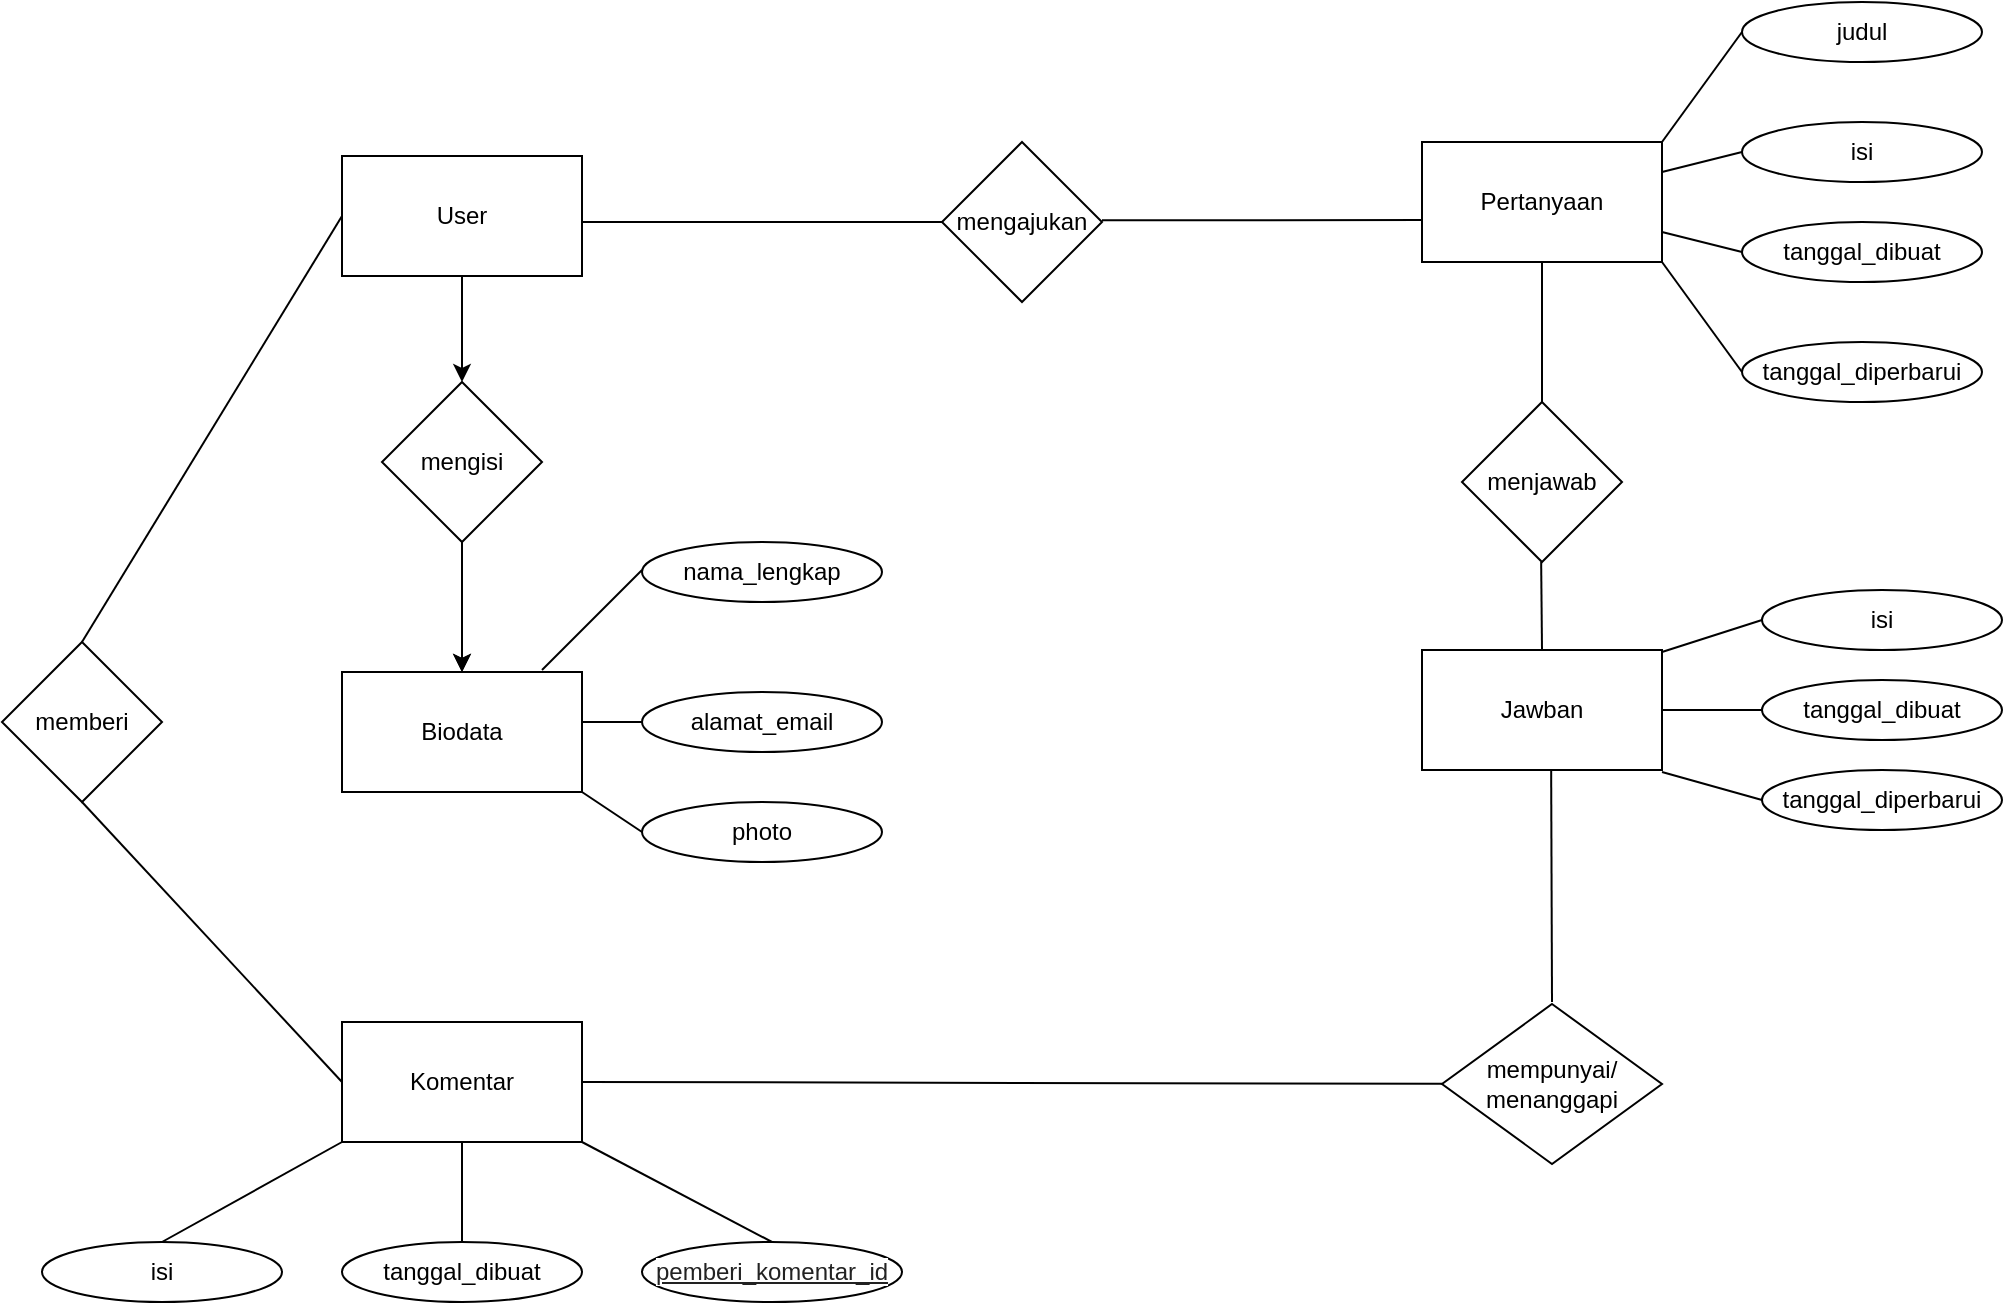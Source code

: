 <mxfile version="13.7.9" type="device"><diagram id="yyv1_IhalRQ95o1cPiUq" name="Page-1"><mxGraphModel dx="1730" dy="913" grid="1" gridSize="10" guides="1" tooltips="1" connect="1" arrows="1" fold="1" page="1" pageScale="1" pageWidth="1169" pageHeight="827" math="0" shadow="0"><root><mxCell id="0"/><mxCell id="1" parent="0"/><mxCell id="zFpSKzfyzNOLQVUZlx-v-3" value="User" style="rounded=0;whiteSpace=wrap;html=1;" vertex="1" parent="1"><mxGeometry x="210" y="137" width="120" height="60" as="geometry"/></mxCell><mxCell id="zFpSKzfyzNOLQVUZlx-v-4" value="mengajukan" style="rhombus;whiteSpace=wrap;html=1;" vertex="1" parent="1"><mxGeometry x="510" y="130" width="80" height="80" as="geometry"/></mxCell><mxCell id="zFpSKzfyzNOLQVUZlx-v-6" value="Pertanyaan" style="rounded=0;whiteSpace=wrap;html=1;" vertex="1" parent="1"><mxGeometry x="750" y="130" width="120" height="60" as="geometry"/></mxCell><mxCell id="zFpSKzfyzNOLQVUZlx-v-7" value="menjawab" style="rhombus;whiteSpace=wrap;html=1;" vertex="1" parent="1"><mxGeometry x="770" y="260" width="80" height="80" as="geometry"/></mxCell><mxCell id="zFpSKzfyzNOLQVUZlx-v-9" value="Jawban" style="rounded=0;whiteSpace=wrap;html=1;" vertex="1" parent="1"><mxGeometry x="750" y="384" width="120" height="60" as="geometry"/></mxCell><mxCell id="zFpSKzfyzNOLQVUZlx-v-10" value="mempunyai/&lt;br&gt;menanggapi" style="rhombus;whiteSpace=wrap;html=1;" vertex="1" parent="1"><mxGeometry x="760" y="561" width="110" height="80" as="geometry"/></mxCell><mxCell id="zFpSKzfyzNOLQVUZlx-v-11" value="Komentar" style="rounded=0;whiteSpace=wrap;html=1;" vertex="1" parent="1"><mxGeometry x="210" y="570" width="120" height="60" as="geometry"/></mxCell><mxCell id="zFpSKzfyzNOLQVUZlx-v-37" value="" style="edgeStyle=orthogonalEdgeStyle;rounded=0;orthogonalLoop=1;jettySize=auto;html=1;" edge="1" parent="1" source="zFpSKzfyzNOLQVUZlx-v-12" target="zFpSKzfyzNOLQVUZlx-v-13"><mxGeometry relative="1" as="geometry"/></mxCell><mxCell id="zFpSKzfyzNOLQVUZlx-v-40" value="" style="edgeStyle=orthogonalEdgeStyle;rounded=0;orthogonalLoop=1;jettySize=auto;html=1;" edge="1" parent="1" source="zFpSKzfyzNOLQVUZlx-v-12" target="zFpSKzfyzNOLQVUZlx-v-13"><mxGeometry relative="1" as="geometry"/></mxCell><mxCell id="zFpSKzfyzNOLQVUZlx-v-12" value="mengisi" style="rhombus;whiteSpace=wrap;html=1;" vertex="1" parent="1"><mxGeometry x="230" y="250" width="80" height="80" as="geometry"/></mxCell><mxCell id="zFpSKzfyzNOLQVUZlx-v-13" value="Biodata" style="rounded=0;whiteSpace=wrap;html=1;" vertex="1" parent="1"><mxGeometry x="210" y="395" width="120" height="60" as="geometry"/></mxCell><mxCell id="zFpSKzfyzNOLQVUZlx-v-18" value="nama_lengkap&lt;span style=&quot;color: rgba(0 , 0 , 0 , 0) ; font-family: monospace ; font-size: 0px&quot;&gt;%3CmxGraphModel%3E%3Croot%3E%3CmxCell%20id%3D%220%22%2F%3E%3CmxCell%20id%3D%221%22%20parent%3D%220%22%2F%3E%3CmxCell%20id%3D%222%22%20value%3D%22%22%20style%3D%22rounded%3D0%3BwhiteSpace%3Dwrap%3Bhtml%3D1%3B%22%20vertex%3D%221%22%20parent%3D%221%22%3E%3CmxGeometry%20x%3D%22680%22%20y%3D%22130%22%20width%3D%22120%22%20height%3D%2260%22%20as%3D%22geometry%22%2F%3E%3C%2FmxCell%3E%3C%2Froot%3E%3C%2FmxGraphModel%3E&lt;/span&gt;" style="ellipse;whiteSpace=wrap;html=1;" vertex="1" parent="1"><mxGeometry x="360" y="330" width="120" height="30" as="geometry"/></mxCell><mxCell id="zFpSKzfyzNOLQVUZlx-v-19" value="alamat_email" style="ellipse;whiteSpace=wrap;html=1;" vertex="1" parent="1"><mxGeometry x="360" y="405" width="120" height="30" as="geometry"/></mxCell><mxCell id="zFpSKzfyzNOLQVUZlx-v-20" value="photo" style="ellipse;whiteSpace=wrap;html=1;" vertex="1" parent="1"><mxGeometry x="360" y="460" width="120" height="30" as="geometry"/></mxCell><mxCell id="zFpSKzfyzNOLQVUZlx-v-22" style="edgeStyle=orthogonalEdgeStyle;rounded=0;orthogonalLoop=1;jettySize=auto;html=1;exitX=0.5;exitY=1;exitDx=0;exitDy=0;" edge="1" parent="1" source="zFpSKzfyzNOLQVUZlx-v-18" target="zFpSKzfyzNOLQVUZlx-v-18"><mxGeometry relative="1" as="geometry"/></mxCell><mxCell id="zFpSKzfyzNOLQVUZlx-v-23" value="isi" style="ellipse;whiteSpace=wrap;html=1;" vertex="1" parent="1"><mxGeometry x="60" y="680" width="120" height="30" as="geometry"/></mxCell><mxCell id="zFpSKzfyzNOLQVUZlx-v-24" value="tanggal_dibuat" style="ellipse;whiteSpace=wrap;html=1;" vertex="1" parent="1"><mxGeometry x="210" y="680" width="120" height="30" as="geometry"/></mxCell><mxCell id="zFpSKzfyzNOLQVUZlx-v-25" value="&lt;span style=&quot;color: rgb(34 , 34 , 34) ; text-align: left ; background-color: rgb(255 , 255 , 255)&quot;&gt;&lt;font style=&quot;font-size: 12px&quot;&gt;&lt;u&gt;pemberi_komentar_id&lt;/u&gt;&lt;/font&gt;&lt;/span&gt;" style="ellipse;whiteSpace=wrap;html=1;" vertex="1" parent="1"><mxGeometry x="360" y="680" width="130" height="30" as="geometry"/></mxCell><mxCell id="zFpSKzfyzNOLQVUZlx-v-26" value="memberi" style="rhombus;whiteSpace=wrap;html=1;" vertex="1" parent="1"><mxGeometry x="40" y="380" width="80" height="80" as="geometry"/></mxCell><mxCell id="zFpSKzfyzNOLQVUZlx-v-27" value="judul" style="ellipse;whiteSpace=wrap;html=1;" vertex="1" parent="1"><mxGeometry x="910" y="60" width="120" height="30" as="geometry"/></mxCell><mxCell id="zFpSKzfyzNOLQVUZlx-v-28" value="isi" style="ellipse;whiteSpace=wrap;html=1;" vertex="1" parent="1"><mxGeometry x="910" y="120" width="120" height="30" as="geometry"/></mxCell><mxCell id="zFpSKzfyzNOLQVUZlx-v-29" value="tanggal_dibuat" style="ellipse;whiteSpace=wrap;html=1;" vertex="1" parent="1"><mxGeometry x="910" y="170" width="120" height="30" as="geometry"/></mxCell><mxCell id="zFpSKzfyzNOLQVUZlx-v-30" value="tanggal_diperbarui" style="ellipse;whiteSpace=wrap;html=1;" vertex="1" parent="1"><mxGeometry x="910" y="230" width="120" height="30" as="geometry"/></mxCell><mxCell id="zFpSKzfyzNOLQVUZlx-v-31" value="isi" style="ellipse;whiteSpace=wrap;html=1;" vertex="1" parent="1"><mxGeometry x="920" y="354" width="120" height="30" as="geometry"/></mxCell><mxCell id="zFpSKzfyzNOLQVUZlx-v-32" value="tanggal_dibuat" style="ellipse;whiteSpace=wrap;html=1;" vertex="1" parent="1"><mxGeometry x="920" y="399" width="120" height="30" as="geometry"/></mxCell><mxCell id="zFpSKzfyzNOLQVUZlx-v-33" value="tanggal_diperbarui" style="ellipse;whiteSpace=wrap;html=1;" vertex="1" parent="1"><mxGeometry x="920" y="444" width="120" height="30" as="geometry"/></mxCell><mxCell id="zFpSKzfyzNOLQVUZlx-v-47" value="" style="endArrow=none;html=1;" edge="1" parent="1"><mxGeometry width="50" height="50" relative="1" as="geometry"><mxPoint x="310" y="394" as="sourcePoint"/><mxPoint x="360" y="344" as="targetPoint"/></mxGeometry></mxCell><mxCell id="zFpSKzfyzNOLQVUZlx-v-48" value="" style="endArrow=none;html=1;entryX=0;entryY=0.5;entryDx=0;entryDy=0;" edge="1" parent="1" target="zFpSKzfyzNOLQVUZlx-v-19"><mxGeometry width="50" height="50" relative="1" as="geometry"><mxPoint x="330" y="420" as="sourcePoint"/><mxPoint x="380" y="370" as="targetPoint"/></mxGeometry></mxCell><mxCell id="zFpSKzfyzNOLQVUZlx-v-50" value="" style="endArrow=none;html=1;exitX=0;exitY=0.5;exitDx=0;exitDy=0;" edge="1" parent="1" source="zFpSKzfyzNOLQVUZlx-v-20"><mxGeometry width="50" height="50" relative="1" as="geometry"><mxPoint x="280" y="505.0" as="sourcePoint"/><mxPoint x="330" y="455.0" as="targetPoint"/></mxGeometry></mxCell><mxCell id="zFpSKzfyzNOLQVUZlx-v-51" value="" style="endArrow=classic;html=1;entryX=0.5;entryY=0;entryDx=0;entryDy=0;" edge="1" parent="1" target="zFpSKzfyzNOLQVUZlx-v-12"><mxGeometry width="50" height="50" relative="1" as="geometry"><mxPoint x="270" y="197" as="sourcePoint"/><mxPoint x="360" y="260" as="targetPoint"/></mxGeometry></mxCell><mxCell id="zFpSKzfyzNOLQVUZlx-v-52" value="" style="endArrow=none;html=1;exitX=0;exitY=0.5;exitDx=0;exitDy=0;" edge="1" parent="1" source="zFpSKzfyzNOLQVUZlx-v-11"><mxGeometry width="50" height="50" relative="1" as="geometry"><mxPoint x="30" y="510" as="sourcePoint"/><mxPoint x="80" y="460" as="targetPoint"/></mxGeometry></mxCell><mxCell id="zFpSKzfyzNOLQVUZlx-v-55" value="" style="endArrow=none;html=1;entryX=0;entryY=0.5;entryDx=0;entryDy=0;" edge="1" parent="1" target="zFpSKzfyzNOLQVUZlx-v-3"><mxGeometry width="50" height="50" relative="1" as="geometry"><mxPoint x="80" y="380.0" as="sourcePoint"/><mxPoint x="130" y="330.0" as="targetPoint"/></mxGeometry></mxCell><mxCell id="zFpSKzfyzNOLQVUZlx-v-56" value="" style="endArrow=none;html=1;exitX=0.5;exitY=0;exitDx=0;exitDy=0;" edge="1" parent="1" source="zFpSKzfyzNOLQVUZlx-v-23"><mxGeometry width="50" height="50" relative="1" as="geometry"><mxPoint x="160" y="680" as="sourcePoint"/><mxPoint x="210" y="630" as="targetPoint"/></mxGeometry></mxCell><mxCell id="zFpSKzfyzNOLQVUZlx-v-57" value="" style="endArrow=none;html=1;exitX=0.5;exitY=0;exitDx=0;exitDy=0;" edge="1" parent="1" source="zFpSKzfyzNOLQVUZlx-v-25"><mxGeometry width="50" height="50" relative="1" as="geometry"><mxPoint x="240" y="680" as="sourcePoint"/><mxPoint x="330" y="630" as="targetPoint"/></mxGeometry></mxCell><mxCell id="zFpSKzfyzNOLQVUZlx-v-58" value="" style="endArrow=none;html=1;exitX=0.5;exitY=0;exitDx=0;exitDy=0;" edge="1" parent="1" source="zFpSKzfyzNOLQVUZlx-v-24"><mxGeometry width="50" height="50" relative="1" as="geometry"><mxPoint x="365" y="680" as="sourcePoint"/><mxPoint x="270" y="630" as="targetPoint"/></mxGeometry></mxCell><mxCell id="zFpSKzfyzNOLQVUZlx-v-59" value="" style="endArrow=none;html=1;" edge="1" parent="1" source="zFpSKzfyzNOLQVUZlx-v-10"><mxGeometry width="50" height="50" relative="1" as="geometry"><mxPoint x="425" y="650" as="sourcePoint"/><mxPoint x="330" y="600" as="targetPoint"/></mxGeometry></mxCell><mxCell id="zFpSKzfyzNOLQVUZlx-v-60" value="" style="endArrow=none;html=1;" edge="1" parent="1"><mxGeometry width="50" height="50" relative="1" as="geometry"><mxPoint x="815" y="560" as="sourcePoint"/><mxPoint x="814.58" y="444" as="targetPoint"/></mxGeometry></mxCell><mxCell id="zFpSKzfyzNOLQVUZlx-v-61" value="" style="endArrow=none;html=1;entryX=0;entryY=0.5;entryDx=0;entryDy=0;" edge="1" parent="1" target="zFpSKzfyzNOLQVUZlx-v-4"><mxGeometry width="50" height="50" relative="1" as="geometry"><mxPoint x="330" y="170" as="sourcePoint"/><mxPoint x="380" y="120" as="targetPoint"/></mxGeometry></mxCell><mxCell id="zFpSKzfyzNOLQVUZlx-v-62" value="" style="endArrow=none;html=1;" edge="1" parent="1"><mxGeometry width="50" height="50" relative="1" as="geometry"><mxPoint x="590" y="169.17" as="sourcePoint"/><mxPoint x="750" y="169" as="targetPoint"/></mxGeometry></mxCell><mxCell id="zFpSKzfyzNOLQVUZlx-v-63" value="" style="endArrow=none;html=1;entryX=0;entryY=0.5;entryDx=0;entryDy=0;" edge="1" parent="1" target="zFpSKzfyzNOLQVUZlx-v-27"><mxGeometry width="50" height="50" relative="1" as="geometry"><mxPoint x="870" y="130" as="sourcePoint"/><mxPoint x="920" y="80" as="targetPoint"/></mxGeometry></mxCell><mxCell id="zFpSKzfyzNOLQVUZlx-v-64" value="" style="endArrow=none;html=1;entryX=0;entryY=0.5;entryDx=0;entryDy=0;exitX=1;exitY=0.25;exitDx=0;exitDy=0;" edge="1" parent="1" source="zFpSKzfyzNOLQVUZlx-v-6" target="zFpSKzfyzNOLQVUZlx-v-28"><mxGeometry width="50" height="50" relative="1" as="geometry"><mxPoint x="880" y="140" as="sourcePoint"/><mxPoint x="920" y="85" as="targetPoint"/></mxGeometry></mxCell><mxCell id="zFpSKzfyzNOLQVUZlx-v-65" value="" style="endArrow=none;html=1;entryX=0;entryY=0.5;entryDx=0;entryDy=0;exitX=1;exitY=0.75;exitDx=0;exitDy=0;" edge="1" parent="1" source="zFpSKzfyzNOLQVUZlx-v-6" target="zFpSKzfyzNOLQVUZlx-v-29"><mxGeometry width="50" height="50" relative="1" as="geometry"><mxPoint x="880" y="155" as="sourcePoint"/><mxPoint x="920" y="145" as="targetPoint"/></mxGeometry></mxCell><mxCell id="zFpSKzfyzNOLQVUZlx-v-66" value="" style="endArrow=none;html=1;entryX=0;entryY=0.5;entryDx=0;entryDy=0;exitX=0;exitY=0.5;exitDx=0;exitDy=0;" edge="1" parent="1" source="zFpSKzfyzNOLQVUZlx-v-30"><mxGeometry width="50" height="50" relative="1" as="geometry"><mxPoint x="830" y="245" as="sourcePoint"/><mxPoint x="870" y="190" as="targetPoint"/></mxGeometry></mxCell><mxCell id="zFpSKzfyzNOLQVUZlx-v-67" value="" style="endArrow=none;html=1;entryX=0.5;entryY=1;entryDx=0;entryDy=0;exitX=0.5;exitY=0;exitDx=0;exitDy=0;" edge="1" parent="1" source="zFpSKzfyzNOLQVUZlx-v-7" target="zFpSKzfyzNOLQVUZlx-v-6"><mxGeometry width="50" height="50" relative="1" as="geometry"><mxPoint x="840" y="245" as="sourcePoint"/><mxPoint x="800" y="190" as="targetPoint"/></mxGeometry></mxCell><mxCell id="zFpSKzfyzNOLQVUZlx-v-68" value="" style="endArrow=none;html=1;entryX=0.5;entryY=1;entryDx=0;entryDy=0;exitX=0.5;exitY=0;exitDx=0;exitDy=0;" edge="1" parent="1" source="zFpSKzfyzNOLQVUZlx-v-9"><mxGeometry width="50" height="50" relative="1" as="geometry"><mxPoint x="810" y="380" as="sourcePoint"/><mxPoint x="809.58" y="340" as="targetPoint"/></mxGeometry></mxCell><mxCell id="zFpSKzfyzNOLQVUZlx-v-69" value="" style="endArrow=none;html=1;entryX=0;entryY=0.5;entryDx=0;entryDy=0;exitX=0;exitY=0.5;exitDx=0;exitDy=0;" edge="1" parent="1" target="zFpSKzfyzNOLQVUZlx-v-31"><mxGeometry width="50" height="50" relative="1" as="geometry"><mxPoint x="870.0" y="385" as="sourcePoint"/><mxPoint x="830" y="330" as="targetPoint"/></mxGeometry></mxCell><mxCell id="zFpSKzfyzNOLQVUZlx-v-70" value="" style="endArrow=none;html=1;entryX=0;entryY=0.5;entryDx=0;entryDy=0;exitX=0;exitY=0.5;exitDx=0;exitDy=0;" edge="1" parent="1" target="zFpSKzfyzNOLQVUZlx-v-32"><mxGeometry width="50" height="50" relative="1" as="geometry"><mxPoint x="870.0" y="414" as="sourcePoint"/><mxPoint x="920" y="398.0" as="targetPoint"/></mxGeometry></mxCell><mxCell id="zFpSKzfyzNOLQVUZlx-v-71" value="" style="endArrow=none;html=1;entryX=0;entryY=0.5;entryDx=0;entryDy=0;exitX=0;exitY=0.5;exitDx=0;exitDy=0;" edge="1" parent="1" target="zFpSKzfyzNOLQVUZlx-v-33"><mxGeometry width="50" height="50" relative="1" as="geometry"><mxPoint x="870.0" y="445" as="sourcePoint"/><mxPoint x="920" y="429.0" as="targetPoint"/></mxGeometry></mxCell></root></mxGraphModel></diagram></mxfile>
